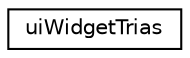 digraph G
{
  edge [fontname="Helvetica",fontsize="10",labelfontname="Helvetica",labelfontsize="10"];
  node [fontname="Helvetica",fontsize="10",shape=record];
  rankdir=LR;
  Node1 [label="uiWidgetTrias",height=0.2,width=0.4,color="black", fillcolor="white", style="filled",URL="$df/d07/structuiWidgetTrias.html"];
}
